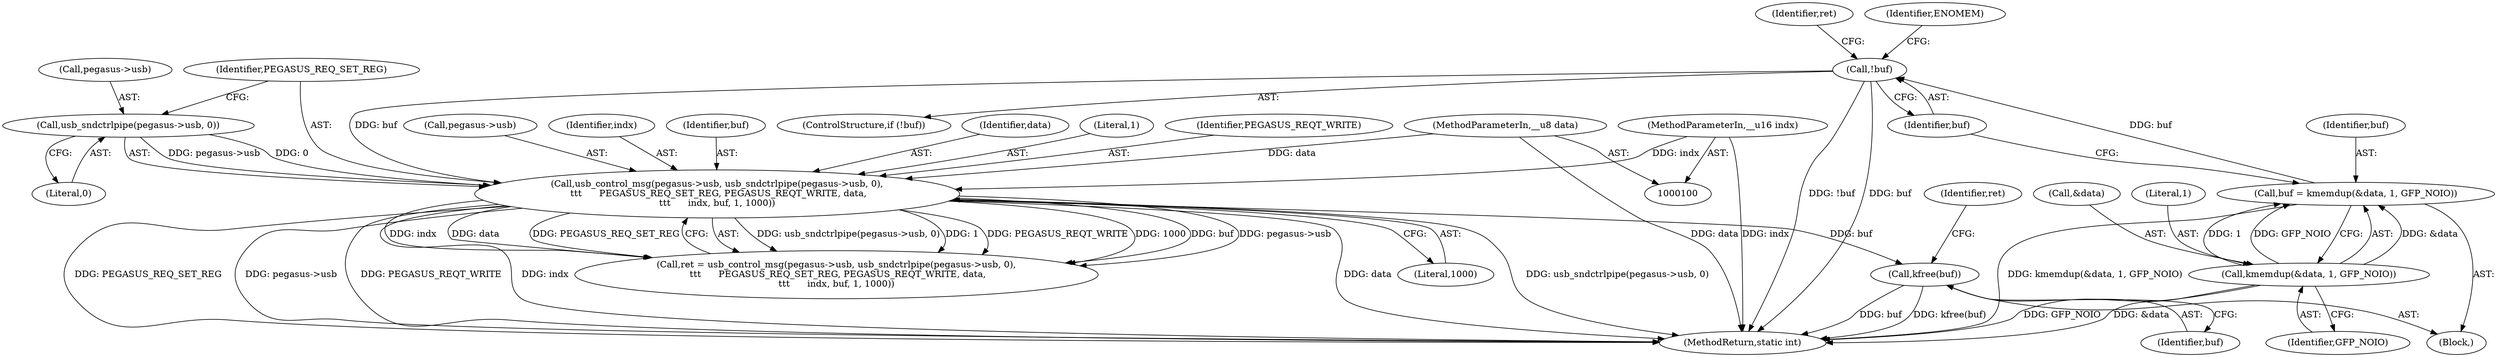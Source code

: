 digraph "0_linux_5593523f968bc86d42a035c6df47d5e0979b5ace_0@API" {
"1000151" [label="(Call,kfree(buf))"];
"1000122" [label="(Call,usb_control_msg(pegasus->usb, usb_sndctrlpipe(pegasus->usb, 0),\n \t\t\t      PEGASUS_REQ_SET_REG, PEGASUS_REQT_WRITE, data,\n\t\t\t      indx, buf, 1, 1000))"];
"1000126" [label="(Call,usb_sndctrlpipe(pegasus->usb, 0))"];
"1000103" [label="(MethodParameterIn,__u8 data)"];
"1000102" [label="(MethodParameterIn,__u16 indx)"];
"1000115" [label="(Call,!buf)"];
"1000107" [label="(Call,buf = kmemdup(&data, 1, GFP_NOIO))"];
"1000109" [label="(Call,kmemdup(&data, 1, GFP_NOIO))"];
"1000113" [label="(Identifier,GFP_NOIO)"];
"1000115" [label="(Call,!buf)"];
"1000126" [label="(Call,usb_sndctrlpipe(pegasus->usb, 0))"];
"1000108" [label="(Identifier,buf)"];
"1000122" [label="(Call,usb_control_msg(pegasus->usb, usb_sndctrlpipe(pegasus->usb, 0),\n \t\t\t      PEGASUS_REQ_SET_REG, PEGASUS_REQT_WRITE, data,\n\t\t\t      indx, buf, 1, 1000))"];
"1000123" [label="(Call,pegasus->usb)"];
"1000155" [label="(MethodReturn,static int)"];
"1000130" [label="(Literal,0)"];
"1000104" [label="(Block,)"];
"1000151" [label="(Call,kfree(buf))"];
"1000134" [label="(Identifier,indx)"];
"1000102" [label="(MethodParameterIn,__u16 indx)"];
"1000110" [label="(Call,&data)"];
"1000135" [label="(Identifier,buf)"];
"1000137" [label="(Literal,1000)"];
"1000116" [label="(Identifier,buf)"];
"1000107" [label="(Call,buf = kmemdup(&data, 1, GFP_NOIO))"];
"1000121" [label="(Identifier,ret)"];
"1000152" [label="(Identifier,buf)"];
"1000133" [label="(Identifier,data)"];
"1000120" [label="(Call,ret = usb_control_msg(pegasus->usb, usb_sndctrlpipe(pegasus->usb, 0),\n \t\t\t      PEGASUS_REQ_SET_REG, PEGASUS_REQT_WRITE, data,\n\t\t\t      indx, buf, 1, 1000))"];
"1000114" [label="(ControlStructure,if (!buf))"];
"1000103" [label="(MethodParameterIn,__u8 data)"];
"1000136" [label="(Literal,1)"];
"1000119" [label="(Identifier,ENOMEM)"];
"1000127" [label="(Call,pegasus->usb)"];
"1000109" [label="(Call,kmemdup(&data, 1, GFP_NOIO))"];
"1000132" [label="(Identifier,PEGASUS_REQT_WRITE)"];
"1000131" [label="(Identifier,PEGASUS_REQ_SET_REG)"];
"1000154" [label="(Identifier,ret)"];
"1000112" [label="(Literal,1)"];
"1000151" -> "1000104"  [label="AST: "];
"1000151" -> "1000152"  [label="CFG: "];
"1000152" -> "1000151"  [label="AST: "];
"1000154" -> "1000151"  [label="CFG: "];
"1000151" -> "1000155"  [label="DDG: kfree(buf)"];
"1000151" -> "1000155"  [label="DDG: buf"];
"1000122" -> "1000151"  [label="DDG: buf"];
"1000122" -> "1000120"  [label="AST: "];
"1000122" -> "1000137"  [label="CFG: "];
"1000123" -> "1000122"  [label="AST: "];
"1000126" -> "1000122"  [label="AST: "];
"1000131" -> "1000122"  [label="AST: "];
"1000132" -> "1000122"  [label="AST: "];
"1000133" -> "1000122"  [label="AST: "];
"1000134" -> "1000122"  [label="AST: "];
"1000135" -> "1000122"  [label="AST: "];
"1000136" -> "1000122"  [label="AST: "];
"1000137" -> "1000122"  [label="AST: "];
"1000120" -> "1000122"  [label="CFG: "];
"1000122" -> "1000155"  [label="DDG: usb_sndctrlpipe(pegasus->usb, 0)"];
"1000122" -> "1000155"  [label="DDG: PEGASUS_REQ_SET_REG"];
"1000122" -> "1000155"  [label="DDG: pegasus->usb"];
"1000122" -> "1000155"  [label="DDG: PEGASUS_REQT_WRITE"];
"1000122" -> "1000155"  [label="DDG: indx"];
"1000122" -> "1000155"  [label="DDG: data"];
"1000122" -> "1000120"  [label="DDG: usb_sndctrlpipe(pegasus->usb, 0)"];
"1000122" -> "1000120"  [label="DDG: 1"];
"1000122" -> "1000120"  [label="DDG: PEGASUS_REQT_WRITE"];
"1000122" -> "1000120"  [label="DDG: 1000"];
"1000122" -> "1000120"  [label="DDG: buf"];
"1000122" -> "1000120"  [label="DDG: pegasus->usb"];
"1000122" -> "1000120"  [label="DDG: indx"];
"1000122" -> "1000120"  [label="DDG: data"];
"1000122" -> "1000120"  [label="DDG: PEGASUS_REQ_SET_REG"];
"1000126" -> "1000122"  [label="DDG: pegasus->usb"];
"1000126" -> "1000122"  [label="DDG: 0"];
"1000103" -> "1000122"  [label="DDG: data"];
"1000102" -> "1000122"  [label="DDG: indx"];
"1000115" -> "1000122"  [label="DDG: buf"];
"1000126" -> "1000130"  [label="CFG: "];
"1000127" -> "1000126"  [label="AST: "];
"1000130" -> "1000126"  [label="AST: "];
"1000131" -> "1000126"  [label="CFG: "];
"1000103" -> "1000100"  [label="AST: "];
"1000103" -> "1000155"  [label="DDG: data"];
"1000102" -> "1000100"  [label="AST: "];
"1000102" -> "1000155"  [label="DDG: indx"];
"1000115" -> "1000114"  [label="AST: "];
"1000115" -> "1000116"  [label="CFG: "];
"1000116" -> "1000115"  [label="AST: "];
"1000119" -> "1000115"  [label="CFG: "];
"1000121" -> "1000115"  [label="CFG: "];
"1000115" -> "1000155"  [label="DDG: !buf"];
"1000115" -> "1000155"  [label="DDG: buf"];
"1000107" -> "1000115"  [label="DDG: buf"];
"1000107" -> "1000104"  [label="AST: "];
"1000107" -> "1000109"  [label="CFG: "];
"1000108" -> "1000107"  [label="AST: "];
"1000109" -> "1000107"  [label="AST: "];
"1000116" -> "1000107"  [label="CFG: "];
"1000107" -> "1000155"  [label="DDG: kmemdup(&data, 1, GFP_NOIO)"];
"1000109" -> "1000107"  [label="DDG: &data"];
"1000109" -> "1000107"  [label="DDG: 1"];
"1000109" -> "1000107"  [label="DDG: GFP_NOIO"];
"1000109" -> "1000113"  [label="CFG: "];
"1000110" -> "1000109"  [label="AST: "];
"1000112" -> "1000109"  [label="AST: "];
"1000113" -> "1000109"  [label="AST: "];
"1000109" -> "1000155"  [label="DDG: GFP_NOIO"];
"1000109" -> "1000155"  [label="DDG: &data"];
}
